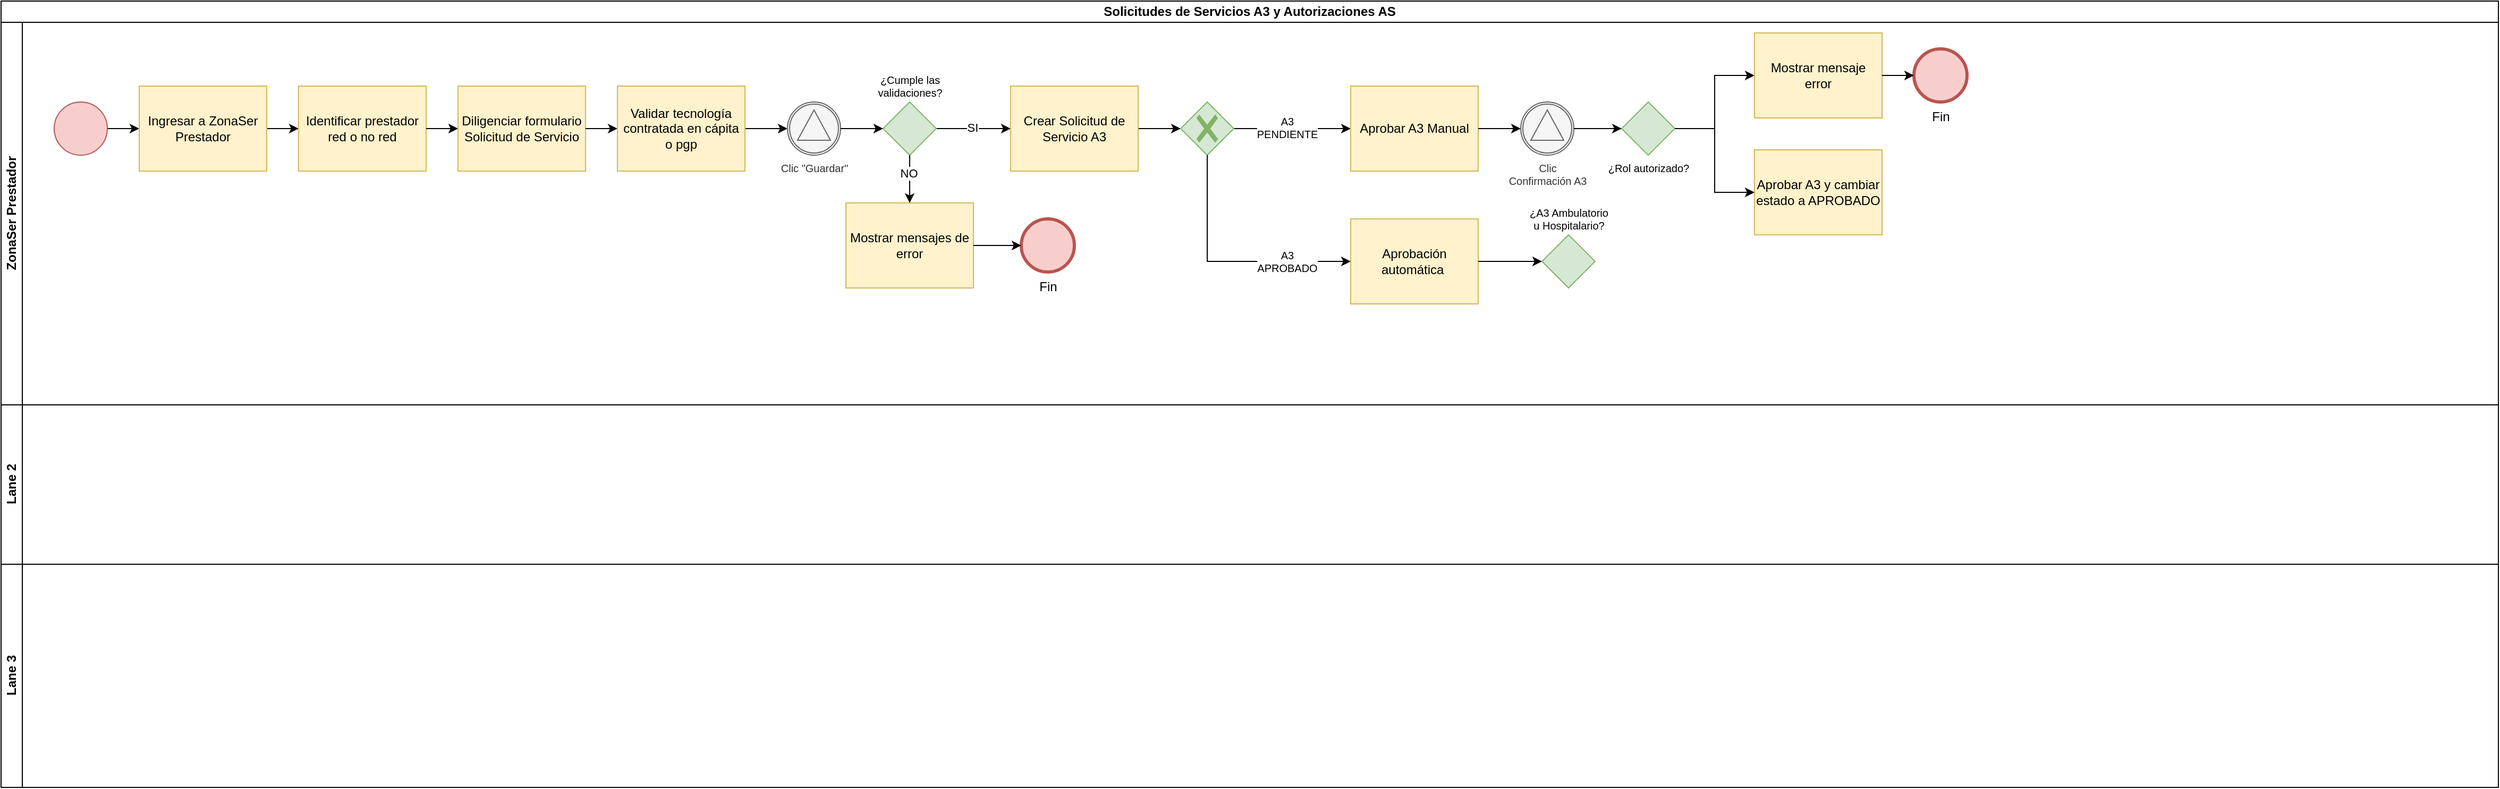 <mxfile version="26.0.16">
  <diagram name="Página-1" id="qIX7veVQd1s_rR6ofYTU">
    <mxGraphModel dx="1434" dy="746" grid="1" gridSize="10" guides="1" tooltips="1" connect="1" arrows="1" fold="1" page="1" pageScale="1" pageWidth="2910" pageHeight="1030" math="0" shadow="0">
      <root>
        <mxCell id="0" />
        <mxCell id="1" parent="0" />
        <mxCell id="JW_ZT9TwwhXl2gYUWcVb-1" value="Solicitudes de Servicios A3 y Autorizaciones AS" style="swimlane;html=1;childLayout=stackLayout;resizeParent=1;resizeParentMax=0;horizontal=1;startSize=20;horizontalStack=0;whiteSpace=wrap;" vertex="1" parent="1">
          <mxGeometry x="40" y="40" width="2350" height="740" as="geometry" />
        </mxCell>
        <mxCell id="JW_ZT9TwwhXl2gYUWcVb-2" value="ZonaSer Prestador" style="swimlane;html=1;startSize=20;horizontal=0;" vertex="1" parent="JW_ZT9TwwhXl2gYUWcVb-1">
          <mxGeometry y="20" width="2350" height="360" as="geometry" />
        </mxCell>
        <mxCell id="JW_ZT9TwwhXl2gYUWcVb-7" style="edgeStyle=orthogonalEdgeStyle;rounded=0;orthogonalLoop=1;jettySize=auto;html=1;" edge="1" parent="JW_ZT9TwwhXl2gYUWcVb-2" source="JW_ZT9TwwhXl2gYUWcVb-5" target="JW_ZT9TwwhXl2gYUWcVb-6">
          <mxGeometry relative="1" as="geometry" />
        </mxCell>
        <mxCell id="JW_ZT9TwwhXl2gYUWcVb-5" value="" style="points=[[0.145,0.145,0],[0.5,0,0],[0.855,0.145,0],[1,0.5,0],[0.855,0.855,0],[0.5,1,0],[0.145,0.855,0],[0,0.5,0]];shape=mxgraph.bpmn.event;html=1;verticalLabelPosition=bottom;labelBackgroundColor=#ffffff;verticalAlign=top;align=center;perimeter=ellipsePerimeter;outlineConnect=0;aspect=fixed;outline=standard;symbol=general;fillColor=#f8cecc;strokeColor=#b85450;" vertex="1" parent="JW_ZT9TwwhXl2gYUWcVb-2">
          <mxGeometry x="50" y="75" width="50" height="50" as="geometry" />
        </mxCell>
        <mxCell id="JW_ZT9TwwhXl2gYUWcVb-8" style="edgeStyle=orthogonalEdgeStyle;rounded=0;orthogonalLoop=1;jettySize=auto;html=1;" edge="1" parent="JW_ZT9TwwhXl2gYUWcVb-2" source="JW_ZT9TwwhXl2gYUWcVb-6" target="JW_ZT9TwwhXl2gYUWcVb-9">
          <mxGeometry relative="1" as="geometry">
            <mxPoint x="290" y="100" as="targetPoint" />
          </mxGeometry>
        </mxCell>
        <mxCell id="JW_ZT9TwwhXl2gYUWcVb-6" value="Ingresar a ZonaSer Prestador" style="points=[[0.25,0,0],[0.5,0,0],[0.75,0,0],[1,0.25,0],[1,0.5,0],[1,0.75,0],[0.75,1,0],[0.5,1,0],[0.25,1,0],[0,0.75,0],[0,0.5,0],[0,0.25,0]];shape=mxgraph.bpmn.task2;whiteSpace=wrap;rectStyle=rounded;size=10;html=1;container=1;expand=0;collapsible=0;taskMarker=user;fillColor=#fff2cc;strokeColor=#d6b656;" vertex="1" parent="JW_ZT9TwwhXl2gYUWcVb-2">
          <mxGeometry x="130" y="60" width="120" height="80" as="geometry" />
        </mxCell>
        <UserObject label="Identificar prestador red o no red" link="https://app.diagrams.net/#Hkevinjporto%2FDiagramas-de-procesos%2Fmain%2FVisualizar%20servicios%20en%20ZSS%20para%20prestadores%20con%20marca%20en%20eter.drawio#%7B%22pageId%22%3A%22TRl0oPyITWr-6Asu_PwD%22%7D" linkTarget="_blank" id="JW_ZT9TwwhXl2gYUWcVb-9">
          <mxCell style="points=[[0.25,0,0],[0.5,0,0],[0.75,0,0],[1,0.25,0],[1,0.5,0],[1,0.75,0],[0.75,1,0],[0.5,1,0],[0.25,1,0],[0,0.75,0],[0,0.5,0],[0,0.25,0]];shape=mxgraph.bpmn.task2;whiteSpace=wrap;rectStyle=rounded;size=10;html=1;container=1;expand=0;collapsible=0;taskMarker=abstract;isLoopSub=1;fillColor=#fff2cc;strokeColor=#d6b656;" vertex="1" parent="JW_ZT9TwwhXl2gYUWcVb-2">
            <mxGeometry x="280" y="60" width="120" height="80" as="geometry" />
          </mxCell>
        </UserObject>
        <mxCell id="JW_ZT9TwwhXl2gYUWcVb-13" value="Diligenciar formulario Solicitud de Servicio" style="points=[[0.25,0,0],[0.5,0,0],[0.75,0,0],[1,0.25,0],[1,0.5,0],[1,0.75,0],[0.75,1,0],[0.5,1,0],[0.25,1,0],[0,0.75,0],[0,0.5,0],[0,0.25,0]];shape=mxgraph.bpmn.task2;whiteSpace=wrap;rectStyle=rounded;size=10;html=1;container=1;expand=0;collapsible=0;taskMarker=user;fillColor=#fff2cc;strokeColor=#d6b656;" vertex="1" parent="JW_ZT9TwwhXl2gYUWcVb-2">
          <mxGeometry x="430" y="60" width="120" height="80" as="geometry" />
        </mxCell>
        <mxCell id="JW_ZT9TwwhXl2gYUWcVb-10" style="edgeStyle=orthogonalEdgeStyle;rounded=0;orthogonalLoop=1;jettySize=auto;html=1;" edge="1" parent="JW_ZT9TwwhXl2gYUWcVb-2" source="JW_ZT9TwwhXl2gYUWcVb-9" target="JW_ZT9TwwhXl2gYUWcVb-13">
          <mxGeometry relative="1" as="geometry">
            <mxPoint x="430" y="100" as="targetPoint" />
          </mxGeometry>
        </mxCell>
        <mxCell id="JW_ZT9TwwhXl2gYUWcVb-14" style="edgeStyle=orthogonalEdgeStyle;rounded=0;orthogonalLoop=1;jettySize=auto;html=1;" edge="1" parent="JW_ZT9TwwhXl2gYUWcVb-2" source="JW_ZT9TwwhXl2gYUWcVb-13" target="JW_ZT9TwwhXl2gYUWcVb-16">
          <mxGeometry relative="1" as="geometry">
            <mxPoint x="580" y="100" as="targetPoint" />
          </mxGeometry>
        </mxCell>
        <mxCell id="JW_ZT9TwwhXl2gYUWcVb-18" style="edgeStyle=orthogonalEdgeStyle;rounded=0;orthogonalLoop=1;jettySize=auto;html=1;" edge="1" parent="JW_ZT9TwwhXl2gYUWcVb-2" source="JW_ZT9TwwhXl2gYUWcVb-16" target="JW_ZT9TwwhXl2gYUWcVb-17">
          <mxGeometry relative="1" as="geometry" />
        </mxCell>
        <UserObject label="Validar tecnología contratada en cápita o pgp" link="https://app.diagrams.net/#Hkevinjporto%2FDiagramas-de-procesos%2Fmain%2FValidar%20tecnologia%20contratada%20en%20capita%20o%20pgp.drawio#%7B%22pageId%22%3A%22vuPgtb5DDe-6d6AMIZnv%22%7D" id="JW_ZT9TwwhXl2gYUWcVb-16">
          <mxCell style="points=[[0.25,0,0],[0.5,0,0],[0.75,0,0],[1,0.25,0],[1,0.5,0],[1,0.75,0],[0.75,1,0],[0.5,1,0],[0.25,1,0],[0,0.75,0],[0,0.5,0],[0,0.25,0]];shape=mxgraph.bpmn.task2;whiteSpace=wrap;rectStyle=rounded;size=10;html=1;container=1;expand=0;collapsible=0;taskMarker=abstract;isLoopSub=1;fillColor=#fff2cc;strokeColor=#d6b656;" vertex="1" parent="JW_ZT9TwwhXl2gYUWcVb-2">
            <mxGeometry x="580" y="60" width="120" height="80" as="geometry" />
          </mxCell>
        </UserObject>
        <mxCell id="JW_ZT9TwwhXl2gYUWcVb-17" value="Clic &quot;Guardar&quot;" style="points=[[0.145,0.145,0],[0.5,0,0],[0.855,0.145,0],[1,0.5,0],[0.855,0.855,0],[0.5,1,0],[0.145,0.855,0],[0,0.5,0]];shape=mxgraph.bpmn.event;html=1;verticalLabelPosition=bottom;labelBackgroundColor=#ffffff;verticalAlign=top;align=center;perimeter=ellipsePerimeter;outlineConnect=0;aspect=fixed;outline=catching;symbol=signal;fillColor=#f5f5f5;strokeColor=#666666;fontColor=#333333;fontSize=10;" vertex="1" parent="JW_ZT9TwwhXl2gYUWcVb-2">
          <mxGeometry x="740" y="75" width="50" height="50" as="geometry" />
        </mxCell>
        <mxCell id="JW_ZT9TwwhXl2gYUWcVb-26" style="edgeStyle=orthogonalEdgeStyle;rounded=0;orthogonalLoop=1;jettySize=auto;html=1;" edge="1" parent="JW_ZT9TwwhXl2gYUWcVb-2" source="JW_ZT9TwwhXl2gYUWcVb-20" target="JW_ZT9TwwhXl2gYUWcVb-28">
          <mxGeometry relative="1" as="geometry">
            <mxPoint x="950" y="100" as="targetPoint" />
          </mxGeometry>
        </mxCell>
        <mxCell id="JW_ZT9TwwhXl2gYUWcVb-27" value="SI" style="edgeLabel;html=1;align=center;verticalAlign=middle;resizable=0;points=[];" vertex="1" connectable="0" parent="JW_ZT9TwwhXl2gYUWcVb-26">
          <mxGeometry x="-0.035" y="1" relative="1" as="geometry">
            <mxPoint as="offset" />
          </mxGeometry>
        </mxCell>
        <mxCell id="JW_ZT9TwwhXl2gYUWcVb-20" value="¿Cumple las &lt;br&gt;validaciones?" style="points=[[0.25,0.25,0],[0.5,0,0],[0.75,0.25,0],[1,0.5,0],[0.75,0.75,0],[0.5,1,0],[0.25,0.75,0],[0,0.5,0]];shape=mxgraph.bpmn.gateway2;html=1;verticalLabelPosition=top;labelBackgroundColor=#ffffff;verticalAlign=bottom;align=center;perimeter=rhombusPerimeter;outlineConnect=0;outline=none;symbol=none;fillColor=#d5e8d4;strokeColor=#82b366;fontSize=10;labelPosition=center;" vertex="1" parent="JW_ZT9TwwhXl2gYUWcVb-2">
          <mxGeometry x="830" y="75" width="50" height="50" as="geometry" />
        </mxCell>
        <mxCell id="JW_ZT9TwwhXl2gYUWcVb-19" style="edgeStyle=orthogonalEdgeStyle;rounded=0;orthogonalLoop=1;jettySize=auto;html=1;" edge="1" parent="JW_ZT9TwwhXl2gYUWcVb-2" source="JW_ZT9TwwhXl2gYUWcVb-17" target="JW_ZT9TwwhXl2gYUWcVb-20">
          <mxGeometry relative="1" as="geometry">
            <mxPoint x="840" y="100" as="targetPoint" />
          </mxGeometry>
        </mxCell>
        <mxCell id="JW_ZT9TwwhXl2gYUWcVb-22" value="Mostrar mensajes de error" style="points=[[0.25,0,0],[0.5,0,0],[0.75,0,0],[1,0.25,0],[1,0.5,0],[1,0.75,0],[0.75,1,0],[0.5,1,0],[0.25,1,0],[0,0.75,0],[0,0.5,0],[0,0.25,0]];shape=mxgraph.bpmn.task2;whiteSpace=wrap;rectStyle=rounded;size=10;html=1;container=1;expand=0;collapsible=0;taskMarker=send;fillColor=#fff2cc;strokeColor=#d6b656;" vertex="1" parent="JW_ZT9TwwhXl2gYUWcVb-2">
          <mxGeometry x="795" y="170" width="120" height="80" as="geometry" />
        </mxCell>
        <mxCell id="JW_ZT9TwwhXl2gYUWcVb-21" style="edgeStyle=orthogonalEdgeStyle;rounded=0;orthogonalLoop=1;jettySize=auto;html=1;" edge="1" parent="JW_ZT9TwwhXl2gYUWcVb-2" source="JW_ZT9TwwhXl2gYUWcVb-20" target="JW_ZT9TwwhXl2gYUWcVb-22">
          <mxGeometry relative="1" as="geometry">
            <mxPoint x="940" y="100" as="targetPoint" />
          </mxGeometry>
        </mxCell>
        <mxCell id="JW_ZT9TwwhXl2gYUWcVb-25" value="NO" style="edgeLabel;html=1;align=center;verticalAlign=middle;resizable=0;points=[];" vertex="1" connectable="0" parent="JW_ZT9TwwhXl2gYUWcVb-21">
          <mxGeometry x="-0.244" y="-1" relative="1" as="geometry">
            <mxPoint as="offset" />
          </mxGeometry>
        </mxCell>
        <mxCell id="JW_ZT9TwwhXl2gYUWcVb-24" value="Fin" style="points=[[0.145,0.145,0],[0.5,0,0],[0.855,0.145,0],[1,0.5,0],[0.855,0.855,0],[0.5,1,0],[0.145,0.855,0],[0,0.5,0]];shape=mxgraph.bpmn.event;html=1;verticalLabelPosition=bottom;labelBackgroundColor=#ffffff;verticalAlign=top;align=center;perimeter=ellipsePerimeter;outlineConnect=0;aspect=fixed;outline=end;symbol=terminate2;fillColor=#f8cecc;strokeColor=#b85450;" vertex="1" parent="JW_ZT9TwwhXl2gYUWcVb-2">
          <mxGeometry x="960" y="185" width="50" height="50" as="geometry" />
        </mxCell>
        <mxCell id="JW_ZT9TwwhXl2gYUWcVb-23" style="edgeStyle=orthogonalEdgeStyle;rounded=0;orthogonalLoop=1;jettySize=auto;html=1;" edge="1" parent="JW_ZT9TwwhXl2gYUWcVb-2" source="JW_ZT9TwwhXl2gYUWcVb-22" target="JW_ZT9TwwhXl2gYUWcVb-24">
          <mxGeometry relative="1" as="geometry">
            <mxPoint x="1100" y="100" as="targetPoint" />
          </mxGeometry>
        </mxCell>
        <mxCell id="JW_ZT9TwwhXl2gYUWcVb-30" style="edgeStyle=orthogonalEdgeStyle;rounded=0;orthogonalLoop=1;jettySize=auto;html=1;" edge="1" parent="JW_ZT9TwwhXl2gYUWcVb-2" source="JW_ZT9TwwhXl2gYUWcVb-28" target="JW_ZT9TwwhXl2gYUWcVb-31">
          <mxGeometry relative="1" as="geometry">
            <mxPoint x="1110" y="100" as="targetPoint" />
          </mxGeometry>
        </mxCell>
        <mxCell id="JW_ZT9TwwhXl2gYUWcVb-28" value="Crear Solicitud de Servicio A3" style="points=[[0.25,0,0],[0.5,0,0],[0.75,0,0],[1,0.25,0],[1,0.5,0],[1,0.75,0],[0.75,1,0],[0.5,1,0],[0.25,1,0],[0,0.75,0],[0,0.5,0],[0,0.25,0]];shape=mxgraph.bpmn.task2;whiteSpace=wrap;rectStyle=rounded;size=10;html=1;container=1;expand=0;collapsible=0;taskMarker=script;fillColor=#fff2cc;strokeColor=#d6b656;" vertex="1" parent="JW_ZT9TwwhXl2gYUWcVb-2">
          <mxGeometry x="950" y="60" width="120" height="80" as="geometry" />
        </mxCell>
        <mxCell id="JW_ZT9TwwhXl2gYUWcVb-32" style="edgeStyle=orthogonalEdgeStyle;rounded=0;orthogonalLoop=1;jettySize=auto;html=1;fontSize=10;" edge="1" parent="JW_ZT9TwwhXl2gYUWcVb-2" source="JW_ZT9TwwhXl2gYUWcVb-31" target="JW_ZT9TwwhXl2gYUWcVb-38">
          <mxGeometry relative="1" as="geometry">
            <mxPoint x="1260" y="100" as="targetPoint" />
          </mxGeometry>
        </mxCell>
        <mxCell id="JW_ZT9TwwhXl2gYUWcVb-35" value="A3&lt;br&gt;PENDIENTE" style="edgeLabel;html=1;align=center;verticalAlign=middle;resizable=0;points=[];fontSize=10;" vertex="1" connectable="0" parent="JW_ZT9TwwhXl2gYUWcVb-32">
          <mxGeometry x="-0.104" y="1" relative="1" as="geometry">
            <mxPoint as="offset" />
          </mxGeometry>
        </mxCell>
        <mxCell id="JW_ZT9TwwhXl2gYUWcVb-31" value="" style="points=[[0.25,0.25,0],[0.5,0,0],[0.75,0.25,0],[1,0.5,0],[0.75,0.75,0],[0.5,1,0],[0.25,0.75,0],[0,0.5,0]];shape=mxgraph.bpmn.gateway2;html=1;verticalLabelPosition=bottom;labelBackgroundColor=#ffffff;verticalAlign=top;align=center;perimeter=rhombusPerimeter;outlineConnect=0;outline=none;symbol=none;gwType=exclusive;fillColor=#d5e8d4;strokeColor=#82b366;" vertex="1" parent="JW_ZT9TwwhXl2gYUWcVb-2">
          <mxGeometry x="1110" y="75" width="50" height="50" as="geometry" />
        </mxCell>
        <mxCell id="JW_ZT9TwwhXl2gYUWcVb-38" value="Aprobar A3 Manual" style="points=[[0.25,0,0],[0.5,0,0],[0.75,0,0],[1,0.25,0],[1,0.5,0],[1,0.75,0],[0.75,1,0],[0.5,1,0],[0.25,1,0],[0,0.75,0],[0,0.5,0],[0,0.25,0]];shape=mxgraph.bpmn.task2;whiteSpace=wrap;rectStyle=rounded;size=10;html=1;container=1;expand=0;collapsible=0;taskMarker=user;fillColor=#fff2cc;strokeColor=#d6b656;" vertex="1" parent="JW_ZT9TwwhXl2gYUWcVb-2">
          <mxGeometry x="1270" y="60" width="120" height="80" as="geometry" />
        </mxCell>
        <mxCell id="JW_ZT9TwwhXl2gYUWcVb-39" value="Aprobación automática&amp;nbsp;" style="points=[[0.25,0,0],[0.5,0,0],[0.75,0,0],[1,0.25,0],[1,0.5,0],[1,0.75,0],[0.75,1,0],[0.5,1,0],[0.25,1,0],[0,0.75,0],[0,0.5,0],[0,0.25,0]];shape=mxgraph.bpmn.task2;whiteSpace=wrap;rectStyle=rounded;size=10;html=1;container=1;expand=0;collapsible=0;taskMarker=script;fillColor=#fff2cc;strokeColor=#d6b656;" vertex="1" parent="JW_ZT9TwwhXl2gYUWcVb-2">
          <mxGeometry x="1270" y="185" width="120" height="80" as="geometry" />
        </mxCell>
        <mxCell id="JW_ZT9TwwhXl2gYUWcVb-36" style="edgeStyle=orthogonalEdgeStyle;rounded=0;orthogonalLoop=1;jettySize=auto;html=1;" edge="1" parent="JW_ZT9TwwhXl2gYUWcVb-2" source="JW_ZT9TwwhXl2gYUWcVb-31" target="JW_ZT9TwwhXl2gYUWcVb-39">
          <mxGeometry relative="1" as="geometry">
            <mxPoint x="1140" y="220" as="targetPoint" />
            <Array as="points">
              <mxPoint x="1135" y="225" />
            </Array>
          </mxGeometry>
        </mxCell>
        <mxCell id="JW_ZT9TwwhXl2gYUWcVb-37" value="A3 &lt;br&gt;APROBADO" style="edgeLabel;html=1;align=center;verticalAlign=middle;resizable=0;points=[];fontSize=10;" vertex="1" connectable="0" parent="JW_ZT9TwwhXl2gYUWcVb-36">
          <mxGeometry x="-0.135" y="3" relative="1" as="geometry">
            <mxPoint x="73" y="3" as="offset" />
          </mxGeometry>
        </mxCell>
        <mxCell id="JW_ZT9TwwhXl2gYUWcVb-41" value="Clic &lt;br&gt;Confirmación A3" style="points=[[0.145,0.145,0],[0.5,0,0],[0.855,0.145,0],[1,0.5,0],[0.855,0.855,0],[0.5,1,0],[0.145,0.855,0],[0,0.5,0]];shape=mxgraph.bpmn.event;html=1;verticalLabelPosition=bottom;labelBackgroundColor=#ffffff;verticalAlign=top;align=center;perimeter=ellipsePerimeter;outlineConnect=0;aspect=fixed;outline=catching;symbol=signal;fillColor=#f5f5f5;fontColor=#333333;strokeColor=#666666;fontSize=10;" vertex="1" parent="JW_ZT9TwwhXl2gYUWcVb-2">
          <mxGeometry x="1430" y="75" width="50" height="50" as="geometry" />
        </mxCell>
        <mxCell id="JW_ZT9TwwhXl2gYUWcVb-40" style="edgeStyle=orthogonalEdgeStyle;rounded=0;orthogonalLoop=1;jettySize=auto;html=1;" edge="1" parent="JW_ZT9TwwhXl2gYUWcVb-2" source="JW_ZT9TwwhXl2gYUWcVb-38" target="JW_ZT9TwwhXl2gYUWcVb-41">
          <mxGeometry relative="1" as="geometry">
            <mxPoint x="1470" y="100" as="targetPoint" />
          </mxGeometry>
        </mxCell>
        <mxCell id="JW_ZT9TwwhXl2gYUWcVb-43" value="¿A3 Ambulatorio &lt;br&gt;u Hospitalario?" style="points=[[0.25,0.25,0],[0.5,0,0],[0.75,0.25,0],[1,0.5,0],[0.75,0.75,0],[0.5,1,0],[0.25,0.75,0],[0,0.5,0]];shape=mxgraph.bpmn.gateway2;html=1;verticalLabelPosition=top;labelBackgroundColor=#ffffff;verticalAlign=bottom;align=center;perimeter=rhombusPerimeter;outlineConnect=0;outline=none;symbol=none;fillColor=#d5e8d4;strokeColor=#82b366;fontSize=10;labelPosition=center;" vertex="1" parent="JW_ZT9TwwhXl2gYUWcVb-2">
          <mxGeometry x="1450" y="200" width="50" height="50" as="geometry" />
        </mxCell>
        <mxCell id="JW_ZT9TwwhXl2gYUWcVb-42" style="edgeStyle=orthogonalEdgeStyle;rounded=0;orthogonalLoop=1;jettySize=auto;html=1;" edge="1" parent="JW_ZT9TwwhXl2gYUWcVb-2" source="JW_ZT9TwwhXl2gYUWcVb-39" target="JW_ZT9TwwhXl2gYUWcVb-43">
          <mxGeometry relative="1" as="geometry">
            <mxPoint x="1480" y="225" as="targetPoint" />
          </mxGeometry>
        </mxCell>
        <mxCell id="JW_ZT9TwwhXl2gYUWcVb-47" value="Mostrar mensaje error" style="points=[[0.25,0,0],[0.5,0,0],[0.75,0,0],[1,0.25,0],[1,0.5,0],[1,0.75,0],[0.75,1,0],[0.5,1,0],[0.25,1,0],[0,0.75,0],[0,0.5,0],[0,0.25,0]];shape=mxgraph.bpmn.task2;whiteSpace=wrap;rectStyle=rounded;size=10;html=1;container=1;expand=0;collapsible=0;taskMarker=send;fillColor=#fff2cc;strokeColor=#d6b656;" vertex="1" parent="JW_ZT9TwwhXl2gYUWcVb-2">
          <mxGeometry x="1650" y="10" width="120" height="80" as="geometry" />
        </mxCell>
        <mxCell id="JW_ZT9TwwhXl2gYUWcVb-50" value="Aprobar A3 y cambiar estado a APROBADO" style="points=[[0.25,0,0],[0.5,0,0],[0.75,0,0],[1,0.25,0],[1,0.5,0],[1,0.75,0],[0.75,1,0],[0.5,1,0],[0.25,1,0],[0,0.75,0],[0,0.5,0],[0,0.25,0]];shape=mxgraph.bpmn.task2;whiteSpace=wrap;rectStyle=rounded;size=10;html=1;container=1;expand=0;collapsible=0;taskMarker=script;fillColor=#fff2cc;strokeColor=#d6b656;" vertex="1" parent="JW_ZT9TwwhXl2gYUWcVb-2">
          <mxGeometry x="1650" y="120" width="120" height="80" as="geometry" />
        </mxCell>
        <mxCell id="JW_ZT9TwwhXl2gYUWcVb-49" value="Fin" style="points=[[0.145,0.145,0],[0.5,0,0],[0.855,0.145,0],[1,0.5,0],[0.855,0.855,0],[0.5,1,0],[0.145,0.855,0],[0,0.5,0]];shape=mxgraph.bpmn.event;html=1;verticalLabelPosition=bottom;labelBackgroundColor=#ffffff;verticalAlign=top;align=center;perimeter=ellipsePerimeter;outlineConnect=0;aspect=fixed;outline=end;symbol=terminate2;fillColor=#f8cecc;strokeColor=#b85450;" vertex="1" parent="JW_ZT9TwwhXl2gYUWcVb-2">
          <mxGeometry x="1800" y="25" width="50" height="50" as="geometry" />
        </mxCell>
        <mxCell id="JW_ZT9TwwhXl2gYUWcVb-48" style="edgeStyle=orthogonalEdgeStyle;rounded=0;orthogonalLoop=1;jettySize=auto;html=1;" edge="1" parent="JW_ZT9TwwhXl2gYUWcVb-2" source="JW_ZT9TwwhXl2gYUWcVb-47" target="JW_ZT9TwwhXl2gYUWcVb-49">
          <mxGeometry relative="1" as="geometry">
            <mxPoint x="1810" y="50" as="targetPoint" />
          </mxGeometry>
        </mxCell>
        <mxCell id="JW_ZT9TwwhXl2gYUWcVb-3" value="Lane 2" style="swimlane;html=1;startSize=20;horizontal=0;" vertex="1" parent="JW_ZT9TwwhXl2gYUWcVb-1">
          <mxGeometry y="380" width="2350" height="150" as="geometry" />
        </mxCell>
        <mxCell id="JW_ZT9TwwhXl2gYUWcVb-4" value="Lane 3" style="swimlane;html=1;startSize=20;horizontal=0;" vertex="1" parent="JW_ZT9TwwhXl2gYUWcVb-1">
          <mxGeometry y="530" width="2350" height="210" as="geometry" />
        </mxCell>
        <mxCell id="JW_ZT9TwwhXl2gYUWcVb-46" style="edgeStyle=orthogonalEdgeStyle;rounded=0;orthogonalLoop=1;jettySize=auto;html=1;" edge="1" parent="1" source="JW_ZT9TwwhXl2gYUWcVb-45" target="JW_ZT9TwwhXl2gYUWcVb-47">
          <mxGeometry relative="1" as="geometry">
            <mxPoint x="1710" y="100" as="targetPoint" />
          </mxGeometry>
        </mxCell>
        <mxCell id="JW_ZT9TwwhXl2gYUWcVb-45" value="¿Rol autorizado?" style="points=[[0.25,0.25,0],[0.5,0,0],[0.75,0.25,0],[1,0.5,0],[0.75,0.75,0],[0.5,1,0],[0.25,0.75,0],[0,0.5,0]];shape=mxgraph.bpmn.gateway2;html=1;verticalLabelPosition=bottom;labelBackgroundColor=#ffffff;verticalAlign=top;align=center;perimeter=rhombusPerimeter;outlineConnect=0;outline=none;symbol=none;fillColor=#d5e8d4;strokeColor=#82b366;fontSize=10;labelPosition=center;" vertex="1" parent="1">
          <mxGeometry x="1565" y="135" width="50" height="50" as="geometry" />
        </mxCell>
        <mxCell id="JW_ZT9TwwhXl2gYUWcVb-44" style="edgeStyle=orthogonalEdgeStyle;rounded=0;orthogonalLoop=1;jettySize=auto;html=1;" edge="1" parent="1" source="JW_ZT9TwwhXl2gYUWcVb-41" target="JW_ZT9TwwhXl2gYUWcVb-45">
          <mxGeometry relative="1" as="geometry">
            <mxPoint x="1590" y="160" as="targetPoint" />
          </mxGeometry>
        </mxCell>
        <mxCell id="JW_ZT9TwwhXl2gYUWcVb-51" style="edgeStyle=orthogonalEdgeStyle;rounded=0;orthogonalLoop=1;jettySize=auto;html=1;entryX=0;entryY=0.5;entryDx=0;entryDy=0;entryPerimeter=0;" edge="1" parent="1" source="JW_ZT9TwwhXl2gYUWcVb-45" target="JW_ZT9TwwhXl2gYUWcVb-50">
          <mxGeometry relative="1" as="geometry" />
        </mxCell>
      </root>
    </mxGraphModel>
  </diagram>
</mxfile>
